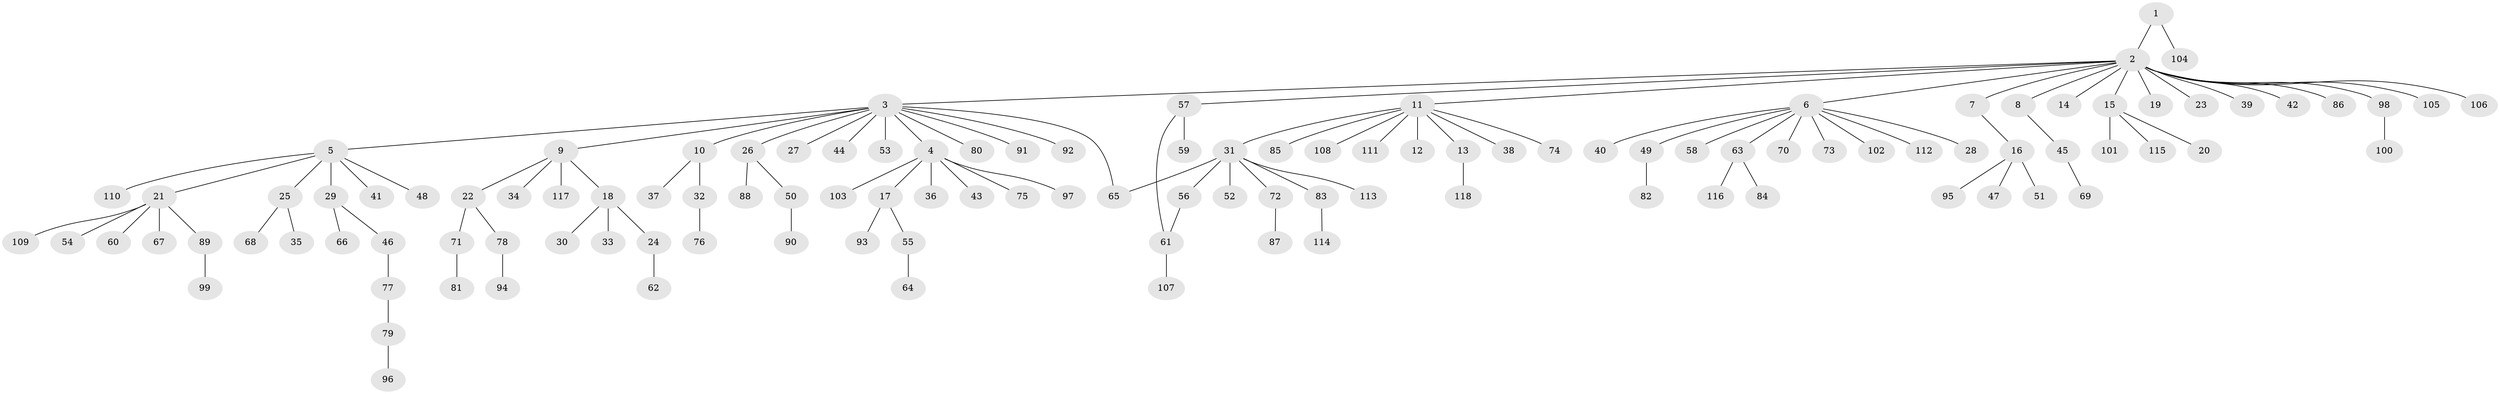 // Generated by graph-tools (version 1.1) at 2025/48/03/09/25 04:48:50]
// undirected, 118 vertices, 119 edges
graph export_dot {
graph [start="1"]
  node [color=gray90,style=filled];
  1;
  2;
  3;
  4;
  5;
  6;
  7;
  8;
  9;
  10;
  11;
  12;
  13;
  14;
  15;
  16;
  17;
  18;
  19;
  20;
  21;
  22;
  23;
  24;
  25;
  26;
  27;
  28;
  29;
  30;
  31;
  32;
  33;
  34;
  35;
  36;
  37;
  38;
  39;
  40;
  41;
  42;
  43;
  44;
  45;
  46;
  47;
  48;
  49;
  50;
  51;
  52;
  53;
  54;
  55;
  56;
  57;
  58;
  59;
  60;
  61;
  62;
  63;
  64;
  65;
  66;
  67;
  68;
  69;
  70;
  71;
  72;
  73;
  74;
  75;
  76;
  77;
  78;
  79;
  80;
  81;
  82;
  83;
  84;
  85;
  86;
  87;
  88;
  89;
  90;
  91;
  92;
  93;
  94;
  95;
  96;
  97;
  98;
  99;
  100;
  101;
  102;
  103;
  104;
  105;
  106;
  107;
  108;
  109;
  110;
  111;
  112;
  113;
  114;
  115;
  116;
  117;
  118;
  1 -- 2;
  1 -- 104;
  2 -- 3;
  2 -- 6;
  2 -- 7;
  2 -- 8;
  2 -- 11;
  2 -- 14;
  2 -- 15;
  2 -- 19;
  2 -- 23;
  2 -- 39;
  2 -- 42;
  2 -- 57;
  2 -- 86;
  2 -- 98;
  2 -- 105;
  2 -- 106;
  3 -- 4;
  3 -- 5;
  3 -- 9;
  3 -- 10;
  3 -- 26;
  3 -- 27;
  3 -- 44;
  3 -- 53;
  3 -- 65;
  3 -- 80;
  3 -- 91;
  3 -- 92;
  4 -- 17;
  4 -- 36;
  4 -- 43;
  4 -- 75;
  4 -- 97;
  4 -- 103;
  5 -- 21;
  5 -- 25;
  5 -- 29;
  5 -- 41;
  5 -- 48;
  5 -- 110;
  6 -- 28;
  6 -- 40;
  6 -- 49;
  6 -- 58;
  6 -- 63;
  6 -- 70;
  6 -- 73;
  6 -- 102;
  6 -- 112;
  7 -- 16;
  8 -- 45;
  9 -- 18;
  9 -- 22;
  9 -- 34;
  9 -- 117;
  10 -- 32;
  10 -- 37;
  11 -- 12;
  11 -- 13;
  11 -- 31;
  11 -- 38;
  11 -- 74;
  11 -- 85;
  11 -- 108;
  11 -- 111;
  13 -- 118;
  15 -- 20;
  15 -- 101;
  15 -- 115;
  16 -- 47;
  16 -- 51;
  16 -- 95;
  17 -- 55;
  17 -- 93;
  18 -- 24;
  18 -- 30;
  18 -- 33;
  21 -- 54;
  21 -- 60;
  21 -- 67;
  21 -- 89;
  21 -- 109;
  22 -- 71;
  22 -- 78;
  24 -- 62;
  25 -- 35;
  25 -- 68;
  26 -- 50;
  26 -- 88;
  29 -- 46;
  29 -- 66;
  31 -- 52;
  31 -- 56;
  31 -- 65;
  31 -- 72;
  31 -- 83;
  31 -- 113;
  32 -- 76;
  45 -- 69;
  46 -- 77;
  49 -- 82;
  50 -- 90;
  55 -- 64;
  56 -- 61;
  57 -- 59;
  57 -- 61;
  61 -- 107;
  63 -- 84;
  63 -- 116;
  71 -- 81;
  72 -- 87;
  77 -- 79;
  78 -- 94;
  79 -- 96;
  83 -- 114;
  89 -- 99;
  98 -- 100;
}
